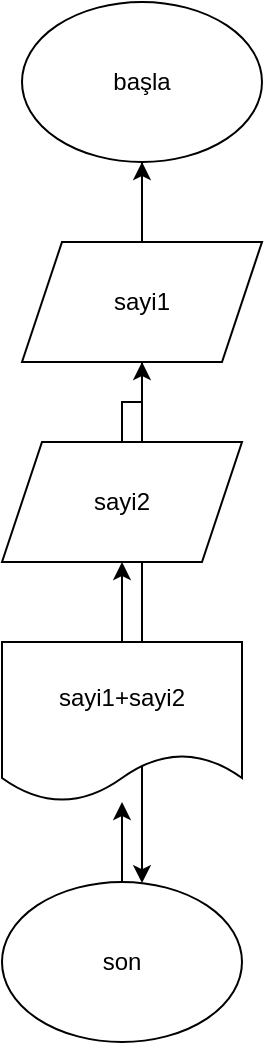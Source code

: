 <mxfile version="14.9.3" type="github">
  <diagram id="JLjlHwbbxvtKl8yNZB4s" name="Page-1">
    <mxGraphModel dx="462" dy="761" grid="1" gridSize="10" guides="1" tooltips="1" connect="1" arrows="1" fold="1" page="1" pageScale="1" pageWidth="827" pageHeight="1169" math="0" shadow="0">
      <root>
        <mxCell id="0" />
        <mxCell id="1" parent="0" />
        <mxCell id="oSVcaLP9_83Y_LdMqERl-6" style="edgeStyle=orthogonalEdgeStyle;rounded=0;orthogonalLoop=1;jettySize=auto;html=1;exitX=0.5;exitY=1;exitDx=0;exitDy=0;" edge="1" parent="1" source="oSVcaLP9_83Y_LdMqERl-1" target="oSVcaLP9_83Y_LdMqERl-5">
          <mxGeometry relative="1" as="geometry">
            <mxPoint x="230" y="220" as="targetPoint" />
            <mxPoint x="240" y="130" as="sourcePoint" />
            <Array as="points">
              <mxPoint x="230" y="310" />
              <mxPoint x="230" y="310" />
            </Array>
          </mxGeometry>
        </mxCell>
        <mxCell id="oSVcaLP9_83Y_LdMqERl-1" value="başla" style="ellipse;whiteSpace=wrap;html=1;" vertex="1" parent="1">
          <mxGeometry x="170" y="20" width="120" height="80" as="geometry" />
        </mxCell>
        <mxCell id="oSVcaLP9_83Y_LdMqERl-10" value="" style="edgeStyle=orthogonalEdgeStyle;rounded=0;orthogonalLoop=1;jettySize=auto;html=1;" edge="1" parent="1" source="oSVcaLP9_83Y_LdMqERl-2" target="oSVcaLP9_83Y_LdMqERl-1">
          <mxGeometry relative="1" as="geometry" />
        </mxCell>
        <mxCell id="oSVcaLP9_83Y_LdMqERl-2" value="sayi1" style="shape=parallelogram;perimeter=parallelogramPerimeter;whiteSpace=wrap;html=1;fixedSize=1;" vertex="1" parent="1">
          <mxGeometry x="170" y="140" width="120" height="60" as="geometry" />
        </mxCell>
        <mxCell id="oSVcaLP9_83Y_LdMqERl-9" value="" style="edgeStyle=orthogonalEdgeStyle;rounded=0;orthogonalLoop=1;jettySize=auto;html=1;" edge="1" parent="1" source="oSVcaLP9_83Y_LdMqERl-3" target="oSVcaLP9_83Y_LdMqERl-2">
          <mxGeometry relative="1" as="geometry" />
        </mxCell>
        <mxCell id="oSVcaLP9_83Y_LdMqERl-3" value="sayi2" style="shape=parallelogram;perimeter=parallelogramPerimeter;whiteSpace=wrap;html=1;fixedSize=1;" vertex="1" parent="1">
          <mxGeometry x="160" y="240" width="120" height="60" as="geometry" />
        </mxCell>
        <mxCell id="oSVcaLP9_83Y_LdMqERl-8" value="" style="edgeStyle=orthogonalEdgeStyle;rounded=0;orthogonalLoop=1;jettySize=auto;html=1;" edge="1" parent="1" source="oSVcaLP9_83Y_LdMqERl-4" target="oSVcaLP9_83Y_LdMqERl-3">
          <mxGeometry relative="1" as="geometry" />
        </mxCell>
        <mxCell id="oSVcaLP9_83Y_LdMqERl-4" value="sayi1+sayi2" style="shape=document;whiteSpace=wrap;html=1;boundedLbl=1;" vertex="1" parent="1">
          <mxGeometry x="160" y="340" width="120" height="80" as="geometry" />
        </mxCell>
        <mxCell id="oSVcaLP9_83Y_LdMqERl-7" value="" style="edgeStyle=orthogonalEdgeStyle;rounded=0;orthogonalLoop=1;jettySize=auto;html=1;" edge="1" parent="1" source="oSVcaLP9_83Y_LdMqERl-5" target="oSVcaLP9_83Y_LdMqERl-4">
          <mxGeometry relative="1" as="geometry" />
        </mxCell>
        <mxCell id="oSVcaLP9_83Y_LdMqERl-5" value="son" style="ellipse;whiteSpace=wrap;html=1;" vertex="1" parent="1">
          <mxGeometry x="160" y="460" width="120" height="80" as="geometry" />
        </mxCell>
      </root>
    </mxGraphModel>
  </diagram>
</mxfile>
